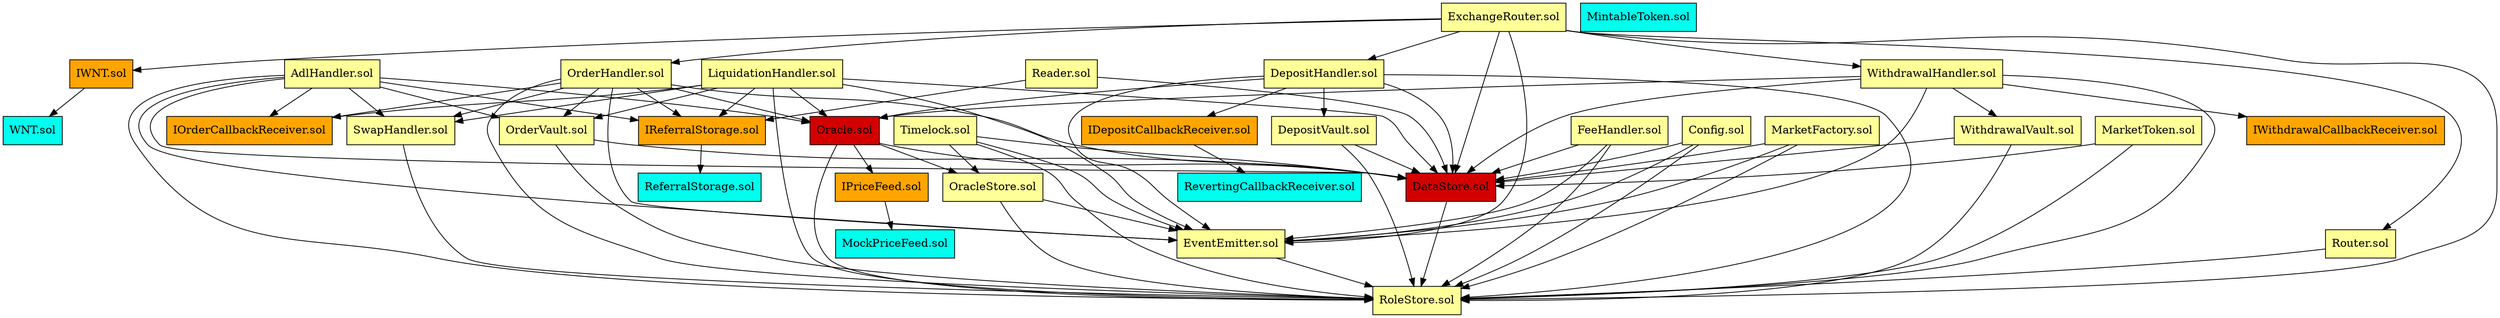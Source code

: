 digraph G {
    // ---------------------------------------------------------------------------------------
    // Contracts
    // Vaults:
    "WithdrawalVault.sol" [shape="polygon" style="filled" fillcolor="#FFFF99"];
    "OrderVault.sol" [shape="polygon" style="filled" fillcolor="#FFFF99"];
    "DepositVault.sol" [shape="polygon" style="filled" fillcolor="#FFFF99"];
    // "Bank.sol" [shape="polygon" style="filled" fillcolor="#FFFF99"];  // StrictBank is Bank
    // "StrictBank.sol" [shape="polygon" style="filled" fillcolor="#FFFF99"];  // DepositVault is StrictBank

    // Routers:
    "ExchangeRouter.sol" [shape="polygon" style="filled" fillcolor="#FFFF99"];
    "Router.sol" [shape="polygon" style="filled" fillcolor="#FFFF99"];

    // Price Feeds:
    //"IPriceFeed.sol"; // interface see below
    //"MockPriceFeed.sol" // mock

    // Tokens:
    "MarketToken.sol" [shape="polygon" style="filled" fillcolor="#FFFF99"];  // stores funds for the market and keeps track of the liquidity owners
    //"MintableToken.sol" [shape="polygon" style="filled" fillcolor="#00ffee"];  // mock (?) GMX+GLP
    //"WNT.sol" [shape="polygon" style="filled" fillcolor="#FFFF99"];  // mock is ERC20
    //"IWNT.sol" [shape="polygon" style="filled" fillcolor="#FFA500"]; // interface

    // Handlers:
    "AdlHandler.sol" [shape="polygon" style="filled" fillcolor="#FFFF99"];
    "DepositHandler.sol" [shape="polygon" style="filled" fillcolor="#FFFF99"];
    "LiquidationHandler.sol" [shape="polygon" style="filled" fillcolor="#FFFF99"];
    "OrderHandler.sol" [shape="polygon" style="filled" fillcolor="#FFFF99"];
    "WithdrawalHandler.sol" [shape="polygon" style="filled" fillcolor="#FFFF99"];
    "SwapHandler.sol" [shape="polygon" style="filled" fillcolor="#FFFF99"];
    "FeeHandler.sol" [shape="polygon" style="filled" fillcolor="#FFFF99"];
    // "BaseOrderHandler.sol" [shape="polygon" style="filled" fillcolor="#FFFF99"];  // AdlHandler is BaseOrderHandler

    // Storage:
    //"ReferralStorage.sol" [shape="polygon" style="filled" fillcolor="#FFFF99"]; // mock
    "DataStore.sol" [shape="polygon" style="filled" fillcolor="#D30000"]; // 435 loc
    "RoleStore.sol" [shape="polygon" style="filled" fillcolor="#FFFF99"];
    "OracleStore.sol" [shape="polygon" style="filled" fillcolor="#FFFF99"];

    // Misc
    "Config.sol" [shape="polygon" style="filled" fillcolor="#FFFF99"];
    // "BasicMulticall.sol" [shape="polygon" style="filled" fillcolor="#FFFF99"];  // Config is BasicMulticall
    "Timelock.sol" [shape="polygon" style="filled" fillcolor="#FFFF99"];
    "EventEmitter.sol" [shape="polygon" style="filled" fillcolor="#FFFF99"];
    "Oracle.sol" [shape="polygon" style="filled" fillcolor="#D30000"];  // 539 loc
    // "OracleModule.sol" [shape="polygon" style="filled" fillcolor="#FFFF99"];  // DepositHandler is OracleModule
    "MarketFactory.sol" [shape="polygon" style="filled" fillcolor="#FFFF99"];
    // "RoleModule.sol" [shape="polygon" style="filled" fillcolor="#FFFF99"];  // MarketFactory is RoleModule
    "Reader.sol" [shape="polygon" style="filled" fillcolor="#FFFF99"];  // only has getters
    // "GlobalReentrancyGuard.sol" [shape="polygon" style="filled" fillcolor="#FFFF99"];  // BaseOrderHandler is GlobalReentrancyGuard
    // "PayableMulticall.sol" [shape="polygon" style="filled" fillcolor="#FFFF99"];  // ExchangeRouter is PayableMulticall
    
    // ---------------------------------------------------------------------------------------
    // Interfaces
    "IDepositCallbackReceiver.sol" [shape="polygon" style="filled" fillcolor="#FFA500"];
    "IOrderCallbackReceiver.sol" [shape="polygon" style="filled" fillcolor="#FFA500"];
    "IWithdrawalCallbackReceiver.sol" [shape="polygon" style="filled" fillcolor="#FFA500"];
    //"ArbSys.sol" [shape="polygon" style="filled" fillcolor="#FFA500"]; // used to determine blocknumber and blockhash
    "IPriceFeed.sol" [shape="polygon" style="filled" fillcolor="#FFA500"];
    "IReferralStorage.sol" [shape="polygon" style="filled" fillcolor="#FFA500"];
    "IWNT.sol" [shape="polygon" style="filled" fillcolor="#FFA500"];

    // ---------------------------------------------------------------------------------------
    // Mocks
    // "Governable.sol" [shape="polygon" style="filled" fillcolor="#FFFF99"];  // ReferralStorage is Governable
    "MintableToken.sol" [shape="polygon" style="filled" fillcolor="#00ffee"];  // mock (?) GMX+GLP
    "MockPriceFeed.sol" [shape="polygon" style="filled" fillcolor="#00ffee"];
    // "Multicall3.sol" [shape="polygon" style="filled" fillcolor="#00ffee"];  // probably (?) related to BasicMulticall.sol
    "ReferralStorage.sol" [shape="polygon" style="filled" fillcolor="#00ffee"]; // mock
    "RevertingCallbackReceiver.sol" [shape="polygon" style="filled" fillcolor="#00ffee"];
    "WNT.sol" [shape="polygon" style="filled" fillcolor="#00ffee"];  // ERC20

    // ---------------------------------------------------------------------------------------
    // Interactions
    // contract A calls contract B
    // "A.sol" -> "B.sol";
    "WithdrawalVault.sol" -> "RoleStore.sol";
    "WithdrawalVault.sol" -> "DataStore.sol";

    "OrderVault.sol" -> "RoleStore.sol";
    "OrderVault.sol" -> "DataStore.sol";

    "DepositVault.sol" -> "RoleStore.sol";
    "DepositVault.sol" -> "DataStore.sol";

    "ExchangeRouter.sol" -> "Router.sol";
    "ExchangeRouter.sol" -> "RoleStore.sol";
    "ExchangeRouter.sol" -> "DataStore.sol";
    "ExchangeRouter.sol" -> "EventEmitter.sol";
    "ExchangeRouter.sol" -> "DepositHandler.sol";
    "ExchangeRouter.sol" -> "WithdrawalHandler.sol";
    "ExchangeRouter.sol" -> "OrderHandler.sol";

    "Router.sol" -> "RoleStore.sol";

    "IPriceFeed.sol" -> "MockPriceFeed.sol";

    "MarketToken.sol" -> "RoleStore.sol";
    "MarketToken.sol" -> "DataStore.sol";

    "IWNT.sol" -> "WNT.sol";
    "ExchangeRouter.sol" -> "IWNT.sol";  // using TokenUtils.wnt(dataStore)

    "AdlHandler.sol" -> "RoleStore.sol";
    "AdlHandler.sol" -> "DataStore.sol";
    "AdlHandler.sol" -> "EventEmitter.sol";
    "AdlHandler.sol" -> "OrderVault.sol";
    "AdlHandler.sol" -> "Oracle.sol";
    "AdlHandler.sol" -> "SwapHandler.sol";
    "AdlHandler.sol" -> "IReferralStorage.sol";

    "DepositHandler.sol" -> "RoleStore.sol";
    "DepositHandler.sol" -> "DataStore.sol";
    "DepositHandler.sol" -> "EventEmitter.sol";
    "DepositHandler.sol" -> "DepositVault.sol";
    "DepositHandler.sol" -> "Oracle.sol";

    "LiquidationHandler.sol" -> "RoleStore.sol";
    "LiquidationHandler.sol" -> "DataStore.sol";
    "LiquidationHandler.sol" -> "EventEmitter.sol";
    "LiquidationHandler.sol" -> "OrderVault.sol";
    "LiquidationHandler.sol" -> "Oracle.sol";
    "LiquidationHandler.sol" -> "SwapHandler.sol";
    "LiquidationHandler.sol" -> "IReferralStorage.sol";

    "OrderHandler.sol" -> "RoleStore.sol";
    "OrderHandler.sol" -> "DataStore.sol";
    "OrderHandler.sol" -> "EventEmitter.sol";
    "OrderHandler.sol" -> "OrderVault.sol";
    "OrderHandler.sol" -> "Oracle.sol";
    "OrderHandler.sol" -> "SwapHandler.sol";
    "OrderHandler.sol" -> "IReferralStorage.sol";

    "WithdrawalHandler.sol" -> "RoleStore.sol";
    "WithdrawalHandler.sol" -> "DataStore.sol";
    "WithdrawalHandler.sol" -> "EventEmitter.sol";
    "WithdrawalHandler.sol" -> "WithdrawalVault.sol";
    "WithdrawalHandler.sol" -> "Oracle.sol";

    "SwapHandler.sol" -> "RoleStore.sol";

    "FeeHandler.sol" -> "RoleStore.sol";
    "FeeHandler.sol" -> "DataStore.sol";
    "FeeHandler.sol" -> "EventEmitter.sol";

    "Config.sol" -> "RoleStore.sol";
    "Config.sol" -> "DataStore.sol";
    "Config.sol" -> "EventEmitter.sol";

    "Timelock.sol" -> "RoleStore.sol";
    "Timelock.sol" -> "DataStore.sol";
    "Timelock.sol" -> "EventEmitter.sol";
    "Timelock.sol" -> "OracleStore.sol";

    "EventEmitter.sol" -> "RoleStore.sol";

    //ReferralStorage has no interaction with other contracts

    "DataStore.sol" -> "RoleStore.sol";

    //RoleStore has no interaction with other contracts

    "OracleStore.sol" -> "RoleStore.sol";
    "OracleStore.sol" -> "EventEmitter.sol";

    "Oracle.sol" -> "RoleStore.sol";
    "Oracle.sol" -> "OracleStore.sol";
    "Oracle.sol" -> "IPriceFeed.sol";
    "Oracle.sol" -> "DataStore.sol"; // it can use any DataStore contract instance

    "Reader.sol" -> "DataStore.sol";
    "Reader.sol" -> "IReferralStorage.sol";

    "MarketFactory.sol" -> "RoleStore.sol";
    "MarketFactory.sol" -> "DataStore.sol";
    "MarketFactory.sol" -> "EventEmitter.sol";

    // "DepositHandler.sol" -> "ExecuteDepositUtils.sol";
    // "ExecuteDepositUtils.sol" -> "CallbackUtils.sol";
    // "CallbackUtils.sol" -> "IDepositCallbackReceiver.sol";
    // the commented above effectively is:
    "DepositHandler.sol" -> "IDepositCallbackReceiver.sol";
    "IDepositCallbackReceiver.sol" -> "RevertingCallbackReceiver.sol"; // mock

    // "AdlHandler.sol" -> "OrderUtils.sol";
    // "LiquidationHandler.sol" -> "OrderUtils.sol";
    // "OrderHandler.sol" -> "OrderUtils.sol";
    // "OrderUtils.sol" -> "CallbackUtils.sol";
    // "CallbackUtils.sol" -> "IOrderCallbackReceiver.sol";
    // the commented above effectively is:
    "AdlHandler.sol" -> "IOrderCallbackReceiver.sol";
    "LiquidationHandler.sol" -> "IOrderCallbackReceiver.sol";
    "OrderHandler.sol" -> "IOrderCallbackReceiver.sol";

    
    // "WithdrawalHandler.sol" -> "WithdrawalUtils.sol";
    // "WithdrawalUtils.sol" -> "CallbackUtils.sol";
    // "CallbackUtils.sol" -> "IWithdrawalCallbackReceiver.sol";
    // the commented above effectively is:
    "WithdrawalHandler.sol" -> "IWithdrawalCallbackReceiver.sol";

    "IReferralStorage.sol" -> "ReferralStorage.sol";

}